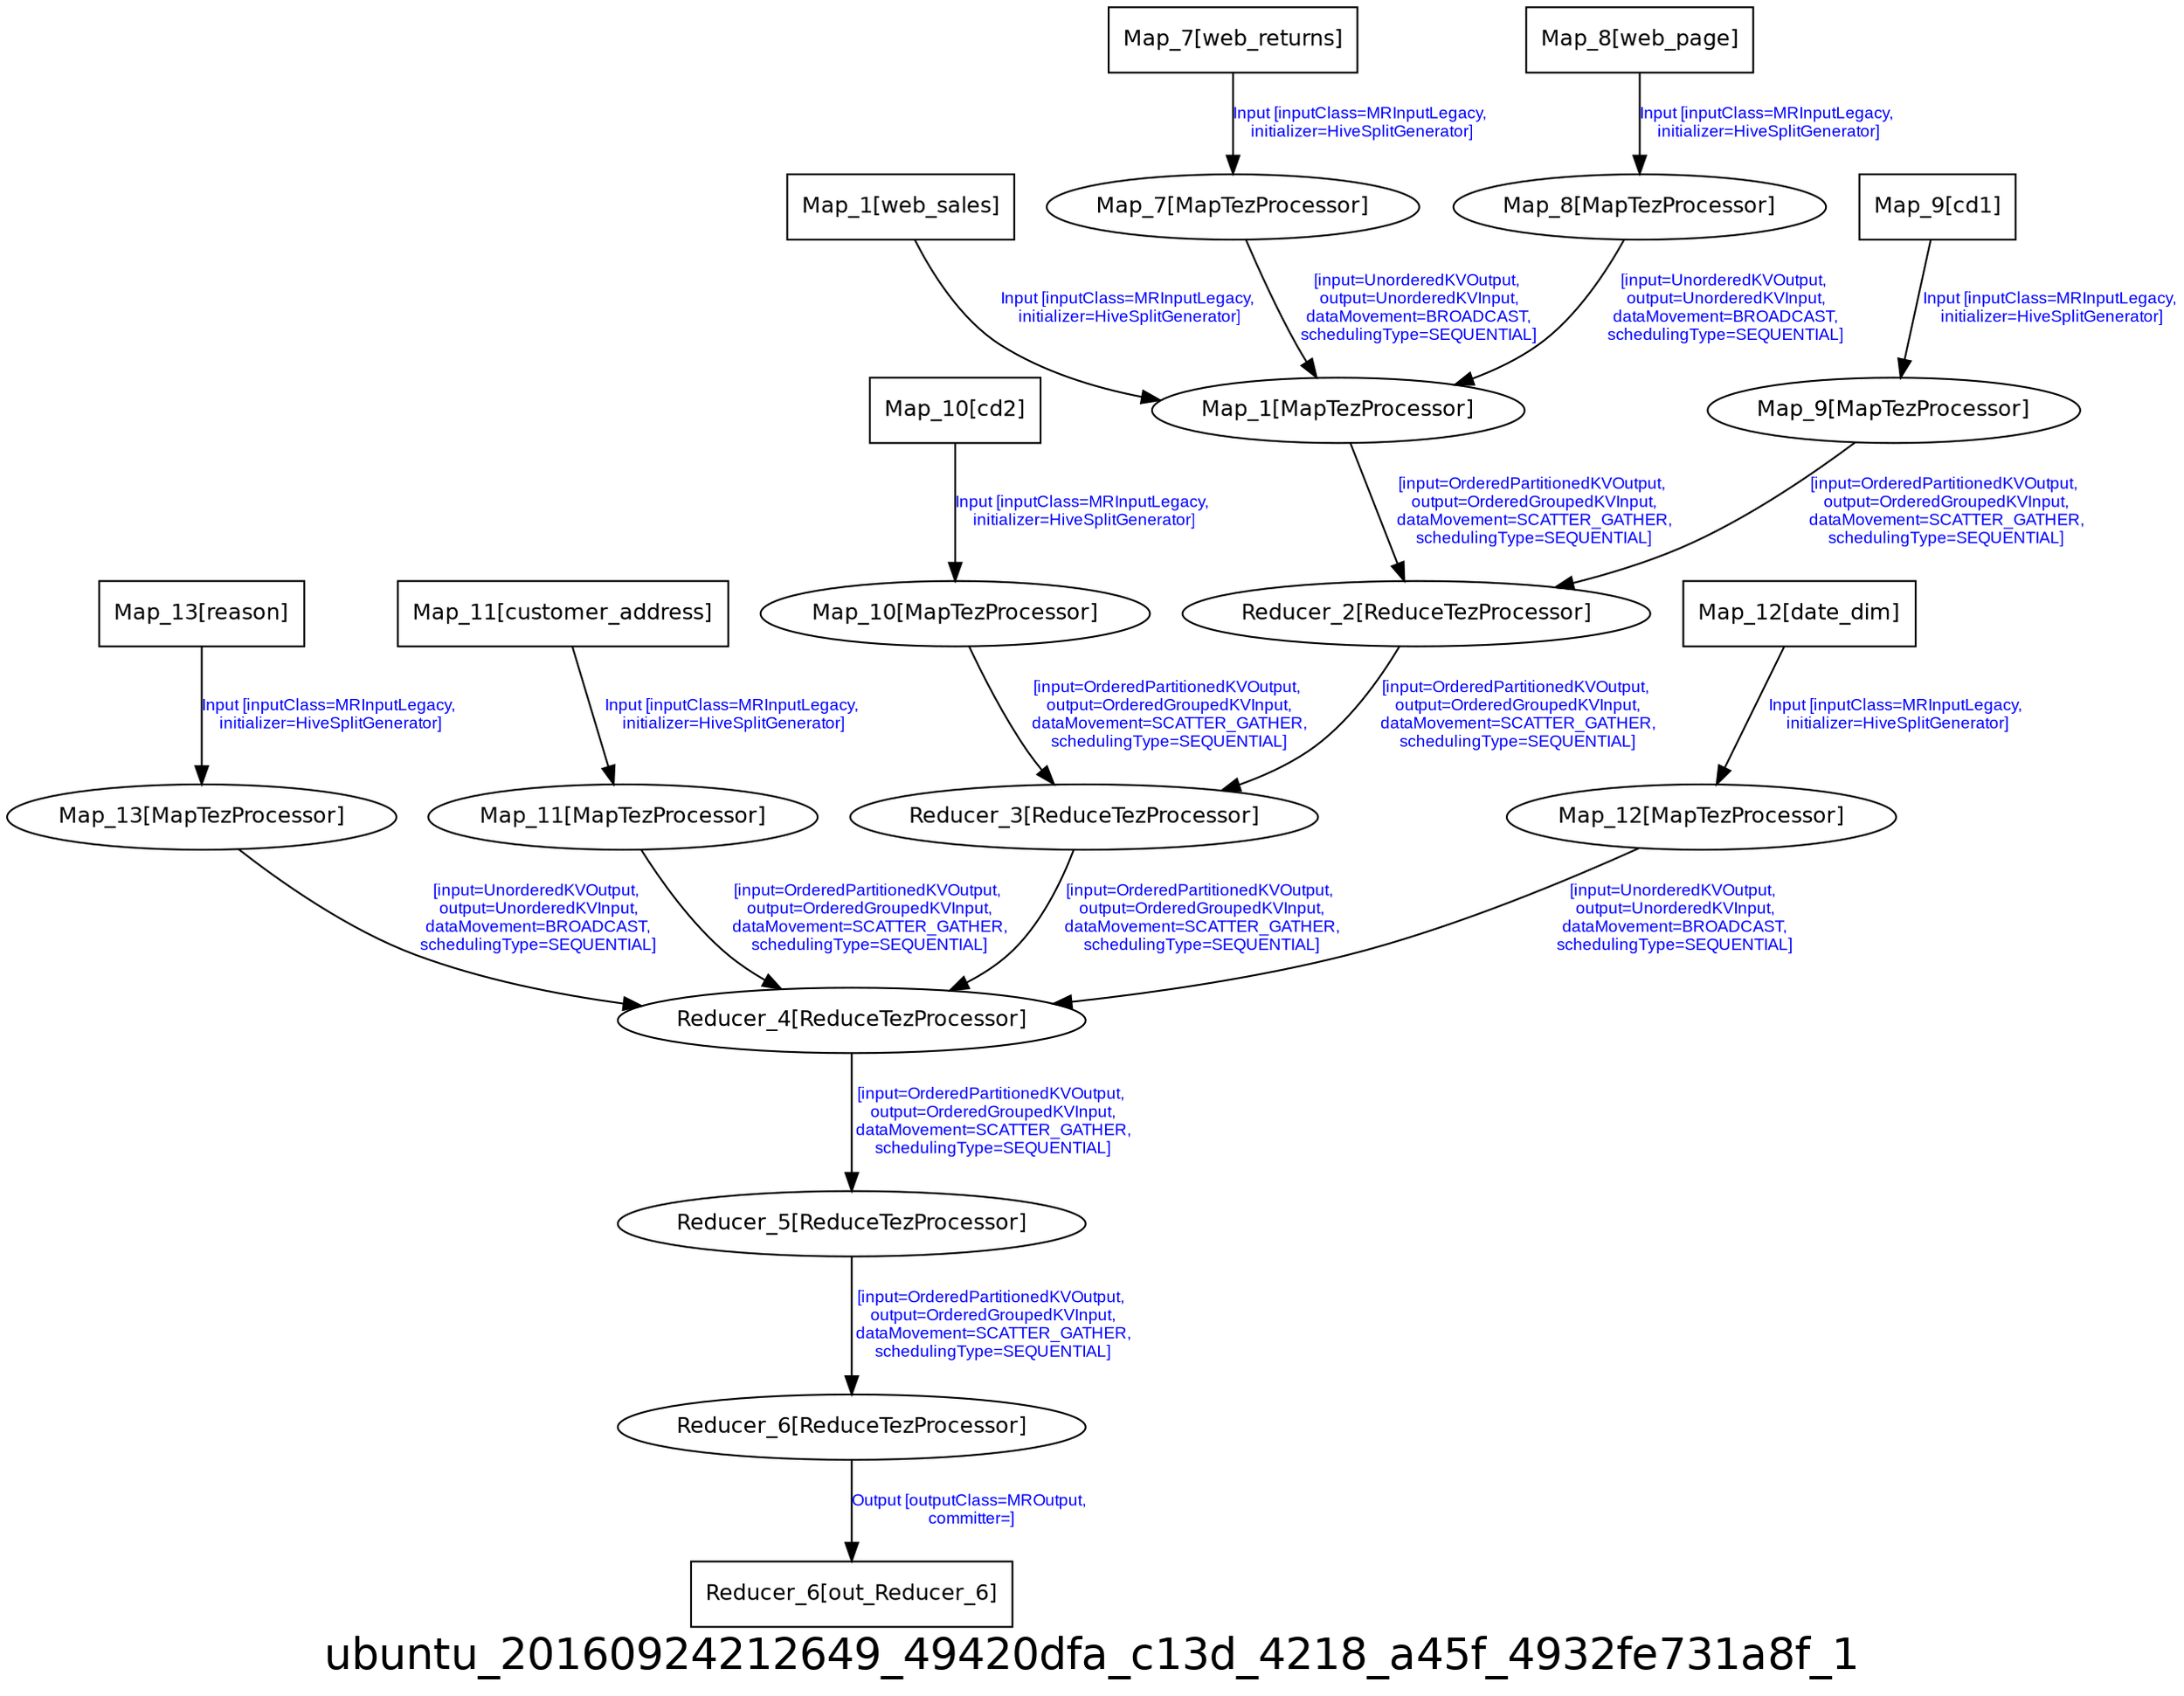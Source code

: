 digraph ubuntu_20160924212649_49420dfa_c13d_4218_a45f_4932fe731a8f_1 {
graph [ label="ubuntu_20160924212649_49420dfa_c13d_4218_a45f_4932fe731a8f_1", fontsize=24, fontname=Helvetica];
node [fontsize=12, fontname=Helvetica];
edge [fontsize=9, fontcolor=blue, fontname=Arial];
"ubuntu_20160924212649_49420dfa_c13d_4218_a45f_4932fe731a8f_1.Map_12" [ label = "Map_12[MapTezProcessor]" ];
"ubuntu_20160924212649_49420dfa_c13d_4218_a45f_4932fe731a8f_1.Map_12" -> "ubuntu_20160924212649_49420dfa_c13d_4218_a45f_4932fe731a8f_1.Reducer_4" [ label = "[input=UnorderedKVOutput,\n output=UnorderedKVInput,\n dataMovement=BROADCAST,\n schedulingType=SEQUENTIAL]" ];
"ubuntu_20160924212649_49420dfa_c13d_4218_a45f_4932fe731a8f_1.Map_13" [ label = "Map_13[MapTezProcessor]" ];
"ubuntu_20160924212649_49420dfa_c13d_4218_a45f_4932fe731a8f_1.Map_13" -> "ubuntu_20160924212649_49420dfa_c13d_4218_a45f_4932fe731a8f_1.Reducer_4" [ label = "[input=UnorderedKVOutput,\n output=UnorderedKVInput,\n dataMovement=BROADCAST,\n schedulingType=SEQUENTIAL]" ];
"ubuntu_20160924212649_49420dfa_c13d_4218_a45f_4932fe731a8f_1.Map_1_web_sales" [ label = "Map_1[web_sales]", shape = "box" ];
"ubuntu_20160924212649_49420dfa_c13d_4218_a45f_4932fe731a8f_1.Map_1_web_sales" -> "ubuntu_20160924212649_49420dfa_c13d_4218_a45f_4932fe731a8f_1.Map_1" [ label = "Input [inputClass=MRInputLegacy,\n initializer=HiveSplitGenerator]" ];
"ubuntu_20160924212649_49420dfa_c13d_4218_a45f_4932fe731a8f_1.Map_7" [ label = "Map_7[MapTezProcessor]" ];
"ubuntu_20160924212649_49420dfa_c13d_4218_a45f_4932fe731a8f_1.Map_7" -> "ubuntu_20160924212649_49420dfa_c13d_4218_a45f_4932fe731a8f_1.Map_1" [ label = "[input=UnorderedKVOutput,\n output=UnorderedKVInput,\n dataMovement=BROADCAST,\n schedulingType=SEQUENTIAL]" ];
"ubuntu_20160924212649_49420dfa_c13d_4218_a45f_4932fe731a8f_1.Map_10_cd2" [ label = "Map_10[cd2]", shape = "box" ];
"ubuntu_20160924212649_49420dfa_c13d_4218_a45f_4932fe731a8f_1.Map_10_cd2" -> "ubuntu_20160924212649_49420dfa_c13d_4218_a45f_4932fe731a8f_1.Map_10" [ label = "Input [inputClass=MRInputLegacy,\n initializer=HiveSplitGenerator]" ];
"ubuntu_20160924212649_49420dfa_c13d_4218_a45f_4932fe731a8f_1.Map_1" [ label = "Map_1[MapTezProcessor]" ];
"ubuntu_20160924212649_49420dfa_c13d_4218_a45f_4932fe731a8f_1.Map_1" -> "ubuntu_20160924212649_49420dfa_c13d_4218_a45f_4932fe731a8f_1.Reducer_2" [ label = "[input=OrderedPartitionedKVOutput,\n output=OrderedGroupedKVInput,\n dataMovement=SCATTER_GATHER,\n schedulingType=SEQUENTIAL]" ];
"ubuntu_20160924212649_49420dfa_c13d_4218_a45f_4932fe731a8f_1.Map_13_reason" [ label = "Map_13[reason]", shape = "box" ];
"ubuntu_20160924212649_49420dfa_c13d_4218_a45f_4932fe731a8f_1.Map_13_reason" -> "ubuntu_20160924212649_49420dfa_c13d_4218_a45f_4932fe731a8f_1.Map_13" [ label = "Input [inputClass=MRInputLegacy,\n initializer=HiveSplitGenerator]" ];
"ubuntu_20160924212649_49420dfa_c13d_4218_a45f_4932fe731a8f_1.Reducer_6_out_Reducer_6" [ label = "Reducer_6[out_Reducer_6]", shape = "box" ];
"ubuntu_20160924212649_49420dfa_c13d_4218_a45f_4932fe731a8f_1.Reducer_6" [ label = "Reducer_6[ReduceTezProcessor]" ];
"ubuntu_20160924212649_49420dfa_c13d_4218_a45f_4932fe731a8f_1.Reducer_6" -> "ubuntu_20160924212649_49420dfa_c13d_4218_a45f_4932fe731a8f_1.Reducer_6_out_Reducer_6" [ label = "Output [outputClass=MROutput,\n committer=]" ];
"ubuntu_20160924212649_49420dfa_c13d_4218_a45f_4932fe731a8f_1.Map_12_date_dim" [ label = "Map_12[date_dim]", shape = "box" ];
"ubuntu_20160924212649_49420dfa_c13d_4218_a45f_4932fe731a8f_1.Map_12_date_dim" -> "ubuntu_20160924212649_49420dfa_c13d_4218_a45f_4932fe731a8f_1.Map_12" [ label = "Input [inputClass=MRInputLegacy,\n initializer=HiveSplitGenerator]" ];
"ubuntu_20160924212649_49420dfa_c13d_4218_a45f_4932fe731a8f_1.Reducer_5" [ label = "Reducer_5[ReduceTezProcessor]" ];
"ubuntu_20160924212649_49420dfa_c13d_4218_a45f_4932fe731a8f_1.Reducer_5" -> "ubuntu_20160924212649_49420dfa_c13d_4218_a45f_4932fe731a8f_1.Reducer_6" [ label = "[input=OrderedPartitionedKVOutput,\n output=OrderedGroupedKVInput,\n dataMovement=SCATTER_GATHER,\n schedulingType=SEQUENTIAL]" ];
"ubuntu_20160924212649_49420dfa_c13d_4218_a45f_4932fe731a8f_1.Map_9" [ label = "Map_9[MapTezProcessor]" ];
"ubuntu_20160924212649_49420dfa_c13d_4218_a45f_4932fe731a8f_1.Map_9" -> "ubuntu_20160924212649_49420dfa_c13d_4218_a45f_4932fe731a8f_1.Reducer_2" [ label = "[input=OrderedPartitionedKVOutput,\n output=OrderedGroupedKVInput,\n dataMovement=SCATTER_GATHER,\n schedulingType=SEQUENTIAL]" ];
"ubuntu_20160924212649_49420dfa_c13d_4218_a45f_4932fe731a8f_1.Map_9_cd1" [ label = "Map_9[cd1]", shape = "box" ];
"ubuntu_20160924212649_49420dfa_c13d_4218_a45f_4932fe731a8f_1.Map_9_cd1" -> "ubuntu_20160924212649_49420dfa_c13d_4218_a45f_4932fe731a8f_1.Map_9" [ label = "Input [inputClass=MRInputLegacy,\n initializer=HiveSplitGenerator]" ];
"ubuntu_20160924212649_49420dfa_c13d_4218_a45f_4932fe731a8f_1.Reducer_4" [ label = "Reducer_4[ReduceTezProcessor]" ];
"ubuntu_20160924212649_49420dfa_c13d_4218_a45f_4932fe731a8f_1.Reducer_4" -> "ubuntu_20160924212649_49420dfa_c13d_4218_a45f_4932fe731a8f_1.Reducer_5" [ label = "[input=OrderedPartitionedKVOutput,\n output=OrderedGroupedKVInput,\n dataMovement=SCATTER_GATHER,\n schedulingType=SEQUENTIAL]" ];
"ubuntu_20160924212649_49420dfa_c13d_4218_a45f_4932fe731a8f_1.Map_8_web_page" [ label = "Map_8[web_page]", shape = "box" ];
"ubuntu_20160924212649_49420dfa_c13d_4218_a45f_4932fe731a8f_1.Map_8_web_page" -> "ubuntu_20160924212649_49420dfa_c13d_4218_a45f_4932fe731a8f_1.Map_8" [ label = "Input [inputClass=MRInputLegacy,\n initializer=HiveSplitGenerator]" ];
"ubuntu_20160924212649_49420dfa_c13d_4218_a45f_4932fe731a8f_1.Map_7_web_returns" [ label = "Map_7[web_returns]", shape = "box" ];
"ubuntu_20160924212649_49420dfa_c13d_4218_a45f_4932fe731a8f_1.Map_7_web_returns" -> "ubuntu_20160924212649_49420dfa_c13d_4218_a45f_4932fe731a8f_1.Map_7" [ label = "Input [inputClass=MRInputLegacy,\n initializer=HiveSplitGenerator]" ];
"ubuntu_20160924212649_49420dfa_c13d_4218_a45f_4932fe731a8f_1.Map_11_customer_address" [ label = "Map_11[customer_address]", shape = "box" ];
"ubuntu_20160924212649_49420dfa_c13d_4218_a45f_4932fe731a8f_1.Map_11_customer_address" -> "ubuntu_20160924212649_49420dfa_c13d_4218_a45f_4932fe731a8f_1.Map_11" [ label = "Input [inputClass=MRInputLegacy,\n initializer=HiveSplitGenerator]" ];
"ubuntu_20160924212649_49420dfa_c13d_4218_a45f_4932fe731a8f_1.Map_11" [ label = "Map_11[MapTezProcessor]" ];
"ubuntu_20160924212649_49420dfa_c13d_4218_a45f_4932fe731a8f_1.Map_11" -> "ubuntu_20160924212649_49420dfa_c13d_4218_a45f_4932fe731a8f_1.Reducer_4" [ label = "[input=OrderedPartitionedKVOutput,\n output=OrderedGroupedKVInput,\n dataMovement=SCATTER_GATHER,\n schedulingType=SEQUENTIAL]" ];
"ubuntu_20160924212649_49420dfa_c13d_4218_a45f_4932fe731a8f_1.Map_8" [ label = "Map_8[MapTezProcessor]" ];
"ubuntu_20160924212649_49420dfa_c13d_4218_a45f_4932fe731a8f_1.Map_8" -> "ubuntu_20160924212649_49420dfa_c13d_4218_a45f_4932fe731a8f_1.Map_1" [ label = "[input=UnorderedKVOutput,\n output=UnorderedKVInput,\n dataMovement=BROADCAST,\n schedulingType=SEQUENTIAL]" ];
"ubuntu_20160924212649_49420dfa_c13d_4218_a45f_4932fe731a8f_1.Reducer_2" [ label = "Reducer_2[ReduceTezProcessor]" ];
"ubuntu_20160924212649_49420dfa_c13d_4218_a45f_4932fe731a8f_1.Reducer_2" -> "ubuntu_20160924212649_49420dfa_c13d_4218_a45f_4932fe731a8f_1.Reducer_3" [ label = "[input=OrderedPartitionedKVOutput,\n output=OrderedGroupedKVInput,\n dataMovement=SCATTER_GATHER,\n schedulingType=SEQUENTIAL]" ];
"ubuntu_20160924212649_49420dfa_c13d_4218_a45f_4932fe731a8f_1.Reducer_3" [ label = "Reducer_3[ReduceTezProcessor]" ];
"ubuntu_20160924212649_49420dfa_c13d_4218_a45f_4932fe731a8f_1.Reducer_3" -> "ubuntu_20160924212649_49420dfa_c13d_4218_a45f_4932fe731a8f_1.Reducer_4" [ label = "[input=OrderedPartitionedKVOutput,\n output=OrderedGroupedKVInput,\n dataMovement=SCATTER_GATHER,\n schedulingType=SEQUENTIAL]" ];
"ubuntu_20160924212649_49420dfa_c13d_4218_a45f_4932fe731a8f_1.Map_10" [ label = "Map_10[MapTezProcessor]" ];
"ubuntu_20160924212649_49420dfa_c13d_4218_a45f_4932fe731a8f_1.Map_10" -> "ubuntu_20160924212649_49420dfa_c13d_4218_a45f_4932fe731a8f_1.Reducer_3" [ label = "[input=OrderedPartitionedKVOutput,\n output=OrderedGroupedKVInput,\n dataMovement=SCATTER_GATHER,\n schedulingType=SEQUENTIAL]" ];
}
